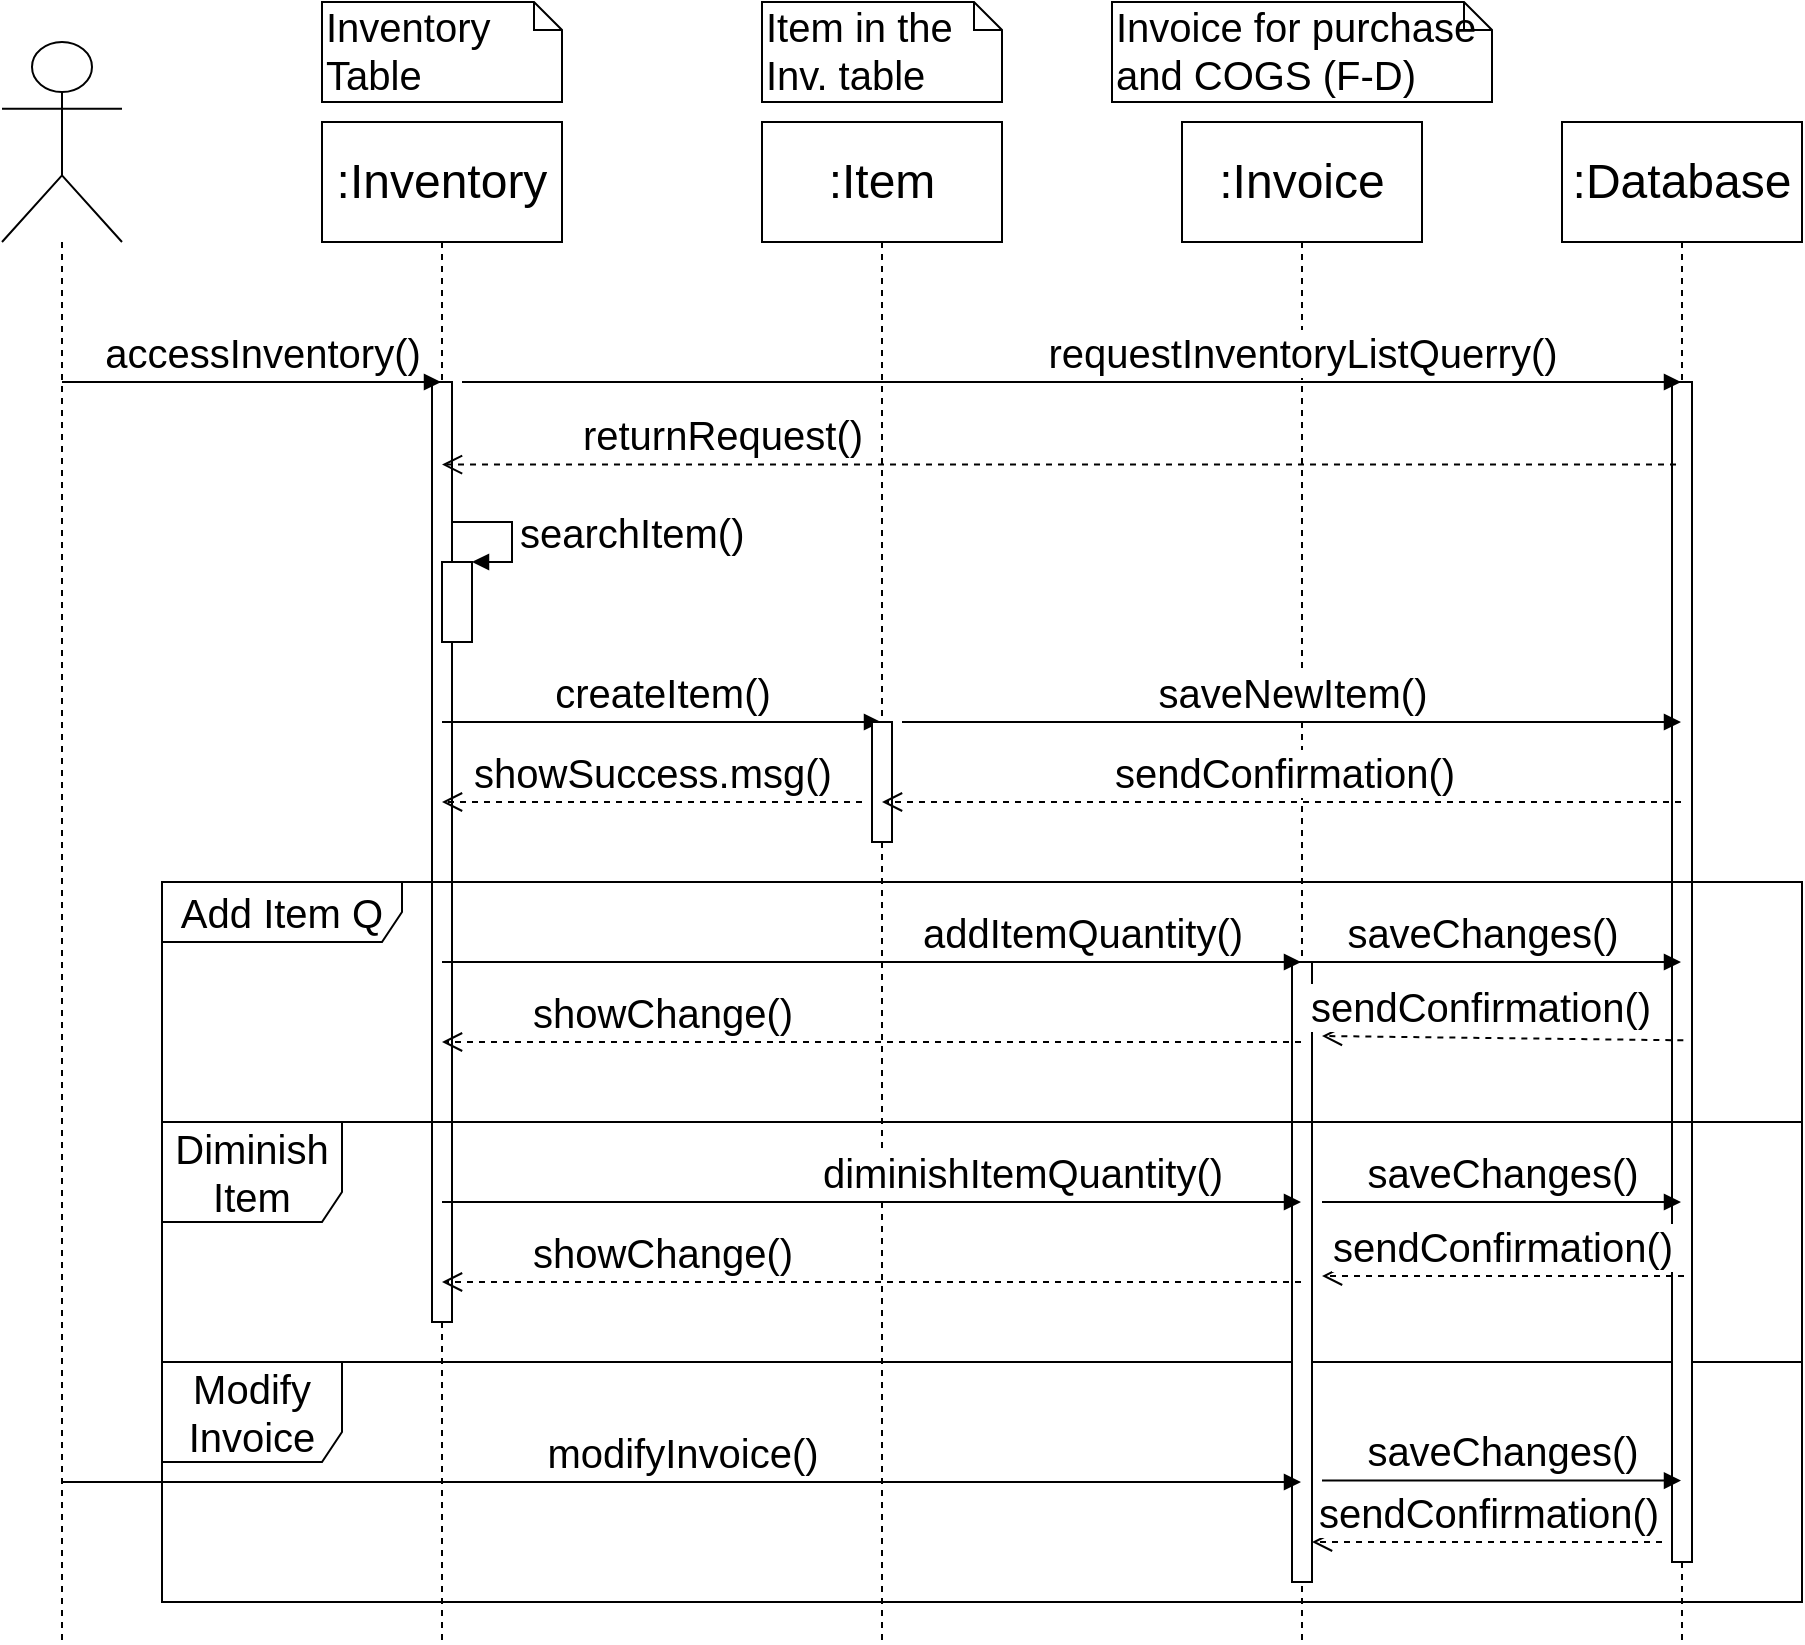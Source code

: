 <mxfile version="13.1.0" type="github">
  <diagram id="_vBL-X1PGghgKWmRLYzl" name="Page-1">
    <mxGraphModel dx="1117" dy="616" grid="1" gridSize="10" guides="1" tooltips="1" connect="1" arrows="1" fold="1" page="1" pageScale="1" pageWidth="1169" pageHeight="827" math="0" shadow="0">
      <root>
        <mxCell id="0" />
        <mxCell id="1" parent="0" />
        <mxCell id="Fg4e3nm4EIq3Di3TGo6C-1" value="Modify Invoice" style="shape=umlFrame;whiteSpace=wrap;html=1;fontSize=20;width=90;height=50;" vertex="1" parent="1">
          <mxGeometry x="120" y="680" width="820" height="120" as="geometry" />
        </mxCell>
        <mxCell id="t1x-JOoqdJyDRKMV1GtA-25" value="Diminish Item" style="shape=umlFrame;whiteSpace=wrap;html=1;fontSize=20;width=90;height=50;" parent="1" vertex="1">
          <mxGeometry x="120" y="560" width="820" height="120" as="geometry" />
        </mxCell>
        <mxCell id="t1x-JOoqdJyDRKMV1GtA-18" value=":Invoice" style="shape=umlLifeline;perimeter=lifelinePerimeter;whiteSpace=wrap;html=1;container=1;collapsible=0;recursiveResize=0;outlineConnect=0;size=60;fontSize=24;" parent="1" vertex="1">
          <mxGeometry x="630" y="60" width="120" height="760" as="geometry" />
        </mxCell>
        <mxCell id="t1x-JOoqdJyDRKMV1GtA-34" value="" style="html=1;points=[];perimeter=orthogonalPerimeter;fontSize=20;" parent="t1x-JOoqdJyDRKMV1GtA-18" vertex="1">
          <mxGeometry x="55" y="420" width="10" height="310" as="geometry" />
        </mxCell>
        <mxCell id="t1x-JOoqdJyDRKMV1GtA-5" value=":Database" style="shape=umlLifeline;perimeter=lifelinePerimeter;whiteSpace=wrap;html=1;container=1;collapsible=0;recursiveResize=0;outlineConnect=0;size=60;fontSize=24;" parent="1" vertex="1">
          <mxGeometry x="820" y="60" width="120" height="760" as="geometry" />
        </mxCell>
        <mxCell id="t1x-JOoqdJyDRKMV1GtA-32" value="" style="html=1;points=[];perimeter=orthogonalPerimeter;fontSize=20;" parent="t1x-JOoqdJyDRKMV1GtA-5" vertex="1">
          <mxGeometry x="55" y="130" width="10" height="590" as="geometry" />
        </mxCell>
        <mxCell id="t1x-JOoqdJyDRKMV1GtA-3" value=":Inventory" style="shape=umlLifeline;perimeter=lifelinePerimeter;whiteSpace=wrap;html=1;container=1;collapsible=0;recursiveResize=0;outlineConnect=0;size=60;fontSize=24;" parent="1" vertex="1">
          <mxGeometry x="200" y="60" width="120" height="760" as="geometry" />
        </mxCell>
        <mxCell id="t1x-JOoqdJyDRKMV1GtA-31" value="" style="html=1;points=[];perimeter=orthogonalPerimeter;fontSize=20;" parent="t1x-JOoqdJyDRKMV1GtA-3" vertex="1">
          <mxGeometry x="55" y="130" width="10" height="470" as="geometry" />
        </mxCell>
        <mxCell id="t1x-JOoqdJyDRKMV1GtA-11" value="" style="html=1;points=[];perimeter=orthogonalPerimeter;fontSize=20;" parent="t1x-JOoqdJyDRKMV1GtA-3" vertex="1">
          <mxGeometry x="60" y="220" width="15" height="40" as="geometry" />
        </mxCell>
        <mxCell id="t1x-JOoqdJyDRKMV1GtA-12" value="searchItem()" style="edgeStyle=orthogonalEdgeStyle;html=1;align=left;spacingLeft=2;endArrow=block;rounded=0;entryX=1;entryY=0;fontSize=20;" parent="t1x-JOoqdJyDRKMV1GtA-3" source="t1x-JOoqdJyDRKMV1GtA-31" target="t1x-JOoqdJyDRKMV1GtA-11" edge="1">
          <mxGeometry relative="1" as="geometry">
            <mxPoint x="70" y="200" as="sourcePoint" />
            <Array as="points">
              <mxPoint x="95" y="200" />
              <mxPoint x="95" y="220" />
            </Array>
          </mxGeometry>
        </mxCell>
        <mxCell id="t1x-JOoqdJyDRKMV1GtA-14" value="createItem()" style="html=1;verticalAlign=bottom;endArrow=block;fontSize=20;" parent="t1x-JOoqdJyDRKMV1GtA-3" target="t1x-JOoqdJyDRKMV1GtA-4" edge="1">
          <mxGeometry width="80" relative="1" as="geometry">
            <mxPoint x="60" y="300" as="sourcePoint" />
            <mxPoint x="140" y="300" as="targetPoint" />
          </mxGeometry>
        </mxCell>
        <mxCell id="t1x-JOoqdJyDRKMV1GtA-24" value="showChange()" style="html=1;verticalAlign=bottom;endArrow=open;dashed=1;endSize=8;fontSize=20;" parent="t1x-JOoqdJyDRKMV1GtA-3" source="t1x-JOoqdJyDRKMV1GtA-18" edge="1">
          <mxGeometry x="0.488" relative="1" as="geometry">
            <mxPoint x="140" y="460" as="sourcePoint" />
            <mxPoint x="60" y="460" as="targetPoint" />
            <mxPoint as="offset" />
          </mxGeometry>
        </mxCell>
        <mxCell id="t1x-JOoqdJyDRKMV1GtA-20" value="Add Item Q" style="shape=umlFrame;whiteSpace=wrap;html=1;fontSize=20;width=120;height=30;" parent="1" vertex="1">
          <mxGeometry x="120" y="440" width="820" height="120" as="geometry" />
        </mxCell>
        <mxCell id="t1x-JOoqdJyDRKMV1GtA-1" value="" style="shape=umlLifeline;participant=umlActor;perimeter=lifelinePerimeter;whiteSpace=wrap;html=1;container=1;collapsible=0;recursiveResize=0;verticalAlign=top;spacingTop=36;labelBackgroundColor=#ffffff;outlineConnect=0;size=100;" parent="1" vertex="1">
          <mxGeometry x="40" y="20" width="60" height="800" as="geometry" />
        </mxCell>
        <mxCell id="t1x-JOoqdJyDRKMV1GtA-8" value="accessInventory()" style="html=1;verticalAlign=bottom;endArrow=block;fontSize=20;" parent="t1x-JOoqdJyDRKMV1GtA-1" target="t1x-JOoqdJyDRKMV1GtA-3" edge="1">
          <mxGeometry x="0.055" width="80" relative="1" as="geometry">
            <mxPoint x="30" y="170" as="sourcePoint" />
            <mxPoint x="110" y="170" as="targetPoint" />
            <Array as="points">
              <mxPoint x="130" y="170" />
            </Array>
            <mxPoint as="offset" />
          </mxGeometry>
        </mxCell>
        <mxCell id="Fg4e3nm4EIq3Di3TGo6C-2" value="modifyInvoice()" style="html=1;verticalAlign=bottom;endArrow=block;fontSize=20;" edge="1" parent="t1x-JOoqdJyDRKMV1GtA-1" target="t1x-JOoqdJyDRKMV1GtA-18">
          <mxGeometry width="80" relative="1" as="geometry">
            <mxPoint x="30" y="720" as="sourcePoint" />
            <mxPoint x="110" y="720" as="targetPoint" />
          </mxGeometry>
        </mxCell>
        <mxCell id="t1x-JOoqdJyDRKMV1GtA-4" value=":Item" style="shape=umlLifeline;perimeter=lifelinePerimeter;whiteSpace=wrap;html=1;container=1;collapsible=0;recursiveResize=0;outlineConnect=0;size=60;fontSize=24;" parent="1" vertex="1">
          <mxGeometry x="420" y="60" width="120" height="760" as="geometry" />
        </mxCell>
        <mxCell id="t1x-JOoqdJyDRKMV1GtA-15" value="saveNewItem()" style="html=1;verticalAlign=bottom;endArrow=block;fontSize=20;" parent="t1x-JOoqdJyDRKMV1GtA-4" target="t1x-JOoqdJyDRKMV1GtA-5" edge="1">
          <mxGeometry width="80" relative="1" as="geometry">
            <mxPoint x="70" y="300" as="sourcePoint" />
            <mxPoint x="150" y="310" as="targetPoint" />
            <Array as="points">
              <mxPoint x="100" y="300" />
              <mxPoint x="300" y="300" />
            </Array>
          </mxGeometry>
        </mxCell>
        <mxCell id="t1x-JOoqdJyDRKMV1GtA-33" value="" style="html=1;points=[];perimeter=orthogonalPerimeter;fontSize=20;" parent="t1x-JOoqdJyDRKMV1GtA-4" vertex="1">
          <mxGeometry x="55" y="300" width="10" height="60" as="geometry" />
        </mxCell>
        <mxCell id="t1x-JOoqdJyDRKMV1GtA-6" value="Inventory Table" style="shape=note;whiteSpace=wrap;html=1;size=14;verticalAlign=top;align=left;spacingTop=-6;fontSize=20;" parent="1" vertex="1">
          <mxGeometry x="200" width="120" height="50" as="geometry" />
        </mxCell>
        <mxCell id="t1x-JOoqdJyDRKMV1GtA-7" value="Item in the Inv. table" style="shape=note;whiteSpace=wrap;html=1;size=14;verticalAlign=top;align=left;spacingTop=-6;fontSize=20;" parent="1" vertex="1">
          <mxGeometry x="420" width="120" height="50" as="geometry" />
        </mxCell>
        <mxCell id="t1x-JOoqdJyDRKMV1GtA-9" value="requestInventoryListQuerry()" style="html=1;verticalAlign=bottom;endArrow=block;fontSize=20;" parent="1" target="t1x-JOoqdJyDRKMV1GtA-5" edge="1">
          <mxGeometry x="0.378" width="80" relative="1" as="geometry">
            <mxPoint x="270" y="190" as="sourcePoint" />
            <mxPoint x="350" y="190" as="targetPoint" />
            <Array as="points">
              <mxPoint x="270" y="190" />
            </Array>
            <mxPoint as="offset" />
          </mxGeometry>
        </mxCell>
        <mxCell id="t1x-JOoqdJyDRKMV1GtA-10" value="returnRequest()" style="html=1;verticalAlign=bottom;endArrow=open;dashed=1;endSize=8;fontSize=20;exitX=0.2;exitY=0.07;exitDx=0;exitDy=0;exitPerimeter=0;" parent="1" source="t1x-JOoqdJyDRKMV1GtA-32" target="t1x-JOoqdJyDRKMV1GtA-3" edge="1">
          <mxGeometry x="0.547" relative="1" as="geometry">
            <mxPoint x="790" y="220" as="sourcePoint" />
            <mxPoint x="670" y="220" as="targetPoint" />
            <mxPoint as="offset" />
          </mxGeometry>
        </mxCell>
        <mxCell id="t1x-JOoqdJyDRKMV1GtA-16" value="sendConfirmation()" style="html=1;verticalAlign=bottom;endArrow=open;dashed=1;endSize=8;fontSize=20;" parent="1" source="t1x-JOoqdJyDRKMV1GtA-5" target="t1x-JOoqdJyDRKMV1GtA-4" edge="1">
          <mxGeometry x="-0.004" relative="1" as="geometry">
            <mxPoint x="760" y="400" as="sourcePoint" />
            <mxPoint x="680" y="400" as="targetPoint" />
            <Array as="points">
              <mxPoint x="610" y="400" />
            </Array>
            <mxPoint as="offset" />
          </mxGeometry>
        </mxCell>
        <mxCell id="t1x-JOoqdJyDRKMV1GtA-17" value="showSuccess.msg()" style="html=1;verticalAlign=bottom;endArrow=open;dashed=1;endSize=8;fontSize=20;" parent="1" target="t1x-JOoqdJyDRKMV1GtA-3" edge="1">
          <mxGeometry relative="1" as="geometry">
            <mxPoint x="470" y="400" as="sourcePoint" />
            <mxPoint x="390" y="400" as="targetPoint" />
          </mxGeometry>
        </mxCell>
        <mxCell id="t1x-JOoqdJyDRKMV1GtA-21" value="addItemQuantity()" style="html=1;verticalAlign=bottom;endArrow=block;fontSize=20;" parent="1" target="t1x-JOoqdJyDRKMV1GtA-18" edge="1">
          <mxGeometry x="0.49" width="80" relative="1" as="geometry">
            <mxPoint x="260" y="480" as="sourcePoint" />
            <mxPoint x="340" y="480" as="targetPoint" />
            <mxPoint as="offset" />
          </mxGeometry>
        </mxCell>
        <mxCell id="t1x-JOoqdJyDRKMV1GtA-22" value="saveChanges()" style="html=1;verticalAlign=bottom;endArrow=block;fontSize=20;" parent="1" target="t1x-JOoqdJyDRKMV1GtA-5" edge="1">
          <mxGeometry width="80" relative="1" as="geometry">
            <mxPoint x="680" y="480" as="sourcePoint" />
            <mxPoint x="760" y="480" as="targetPoint" />
          </mxGeometry>
        </mxCell>
        <mxCell id="t1x-JOoqdJyDRKMV1GtA-23" value="sendConfirmation()" style="html=1;verticalAlign=bottom;endArrow=open;dashed=1;endSize=8;fontSize=20;" parent="1" edge="1">
          <mxGeometry x="0.115" y="-1" relative="1" as="geometry">
            <mxPoint x="880.67" y="519.17" as="sourcePoint" />
            <mxPoint x="700" y="517" as="targetPoint" />
            <Array as="points" />
            <mxPoint x="-1" as="offset" />
          </mxGeometry>
        </mxCell>
        <mxCell id="t1x-JOoqdJyDRKMV1GtA-26" value="Invoice for purchase and COGS (F-D)" style="shape=note;whiteSpace=wrap;html=1;size=14;verticalAlign=top;align=left;spacingTop=-6;fontSize=20;" parent="1" vertex="1">
          <mxGeometry x="595" width="190" height="50" as="geometry" />
        </mxCell>
        <mxCell id="t1x-JOoqdJyDRKMV1GtA-28" value="diminishItemQuantity()" style="html=1;verticalAlign=bottom;endArrow=block;fontSize=20;" parent="1" edge="1">
          <mxGeometry x="0.35" width="80" relative="1" as="geometry">
            <mxPoint x="260" y="600" as="sourcePoint" />
            <mxPoint x="689.5" y="600" as="targetPoint" />
            <mxPoint as="offset" />
          </mxGeometry>
        </mxCell>
        <mxCell id="t1x-JOoqdJyDRKMV1GtA-29" value="saveChanges()" style="html=1;verticalAlign=bottom;endArrow=block;fontSize=20;" parent="1" edge="1">
          <mxGeometry width="80" relative="1" as="geometry">
            <mxPoint x="700" y="600" as="sourcePoint" />
            <mxPoint x="879.5" y="600" as="targetPoint" />
          </mxGeometry>
        </mxCell>
        <mxCell id="t1x-JOoqdJyDRKMV1GtA-30" value="sendConfirmation()" style="html=1;verticalAlign=bottom;endArrow=open;dashed=1;endSize=8;fontSize=20;" parent="1" edge="1">
          <mxGeometry x="0.005" relative="1" as="geometry">
            <mxPoint x="881" y="637" as="sourcePoint" />
            <mxPoint x="700" y="637" as="targetPoint" />
            <Array as="points" />
            <mxPoint as="offset" />
          </mxGeometry>
        </mxCell>
        <mxCell id="t1x-JOoqdJyDRKMV1GtA-27" value="showChange()" style="html=1;verticalAlign=bottom;endArrow=open;dashed=1;endSize=8;fontSize=20;" parent="1" edge="1">
          <mxGeometry x="0.488" relative="1" as="geometry">
            <mxPoint x="689.5" y="640" as="sourcePoint" />
            <mxPoint x="260" y="640" as="targetPoint" />
            <mxPoint as="offset" />
          </mxGeometry>
        </mxCell>
        <mxCell id="Fg4e3nm4EIq3Di3TGo6C-3" value="saveChanges()" style="html=1;verticalAlign=bottom;endArrow=block;fontSize=20;" edge="1" parent="1">
          <mxGeometry x="0.003" width="80" relative="1" as="geometry">
            <mxPoint x="700" y="739.29" as="sourcePoint" />
            <mxPoint x="879.5" y="739.29" as="targetPoint" />
            <mxPoint as="offset" />
          </mxGeometry>
        </mxCell>
        <mxCell id="Fg4e3nm4EIq3Di3TGo6C-4" value="sendConfirmation()" style="html=1;verticalAlign=bottom;endArrow=open;dashed=1;endSize=8;fontSize=20;" edge="1" parent="1" target="t1x-JOoqdJyDRKMV1GtA-34">
          <mxGeometry relative="1" as="geometry">
            <mxPoint x="870" y="770" as="sourcePoint" />
            <mxPoint x="790" y="770" as="targetPoint" />
          </mxGeometry>
        </mxCell>
      </root>
    </mxGraphModel>
  </diagram>
</mxfile>
